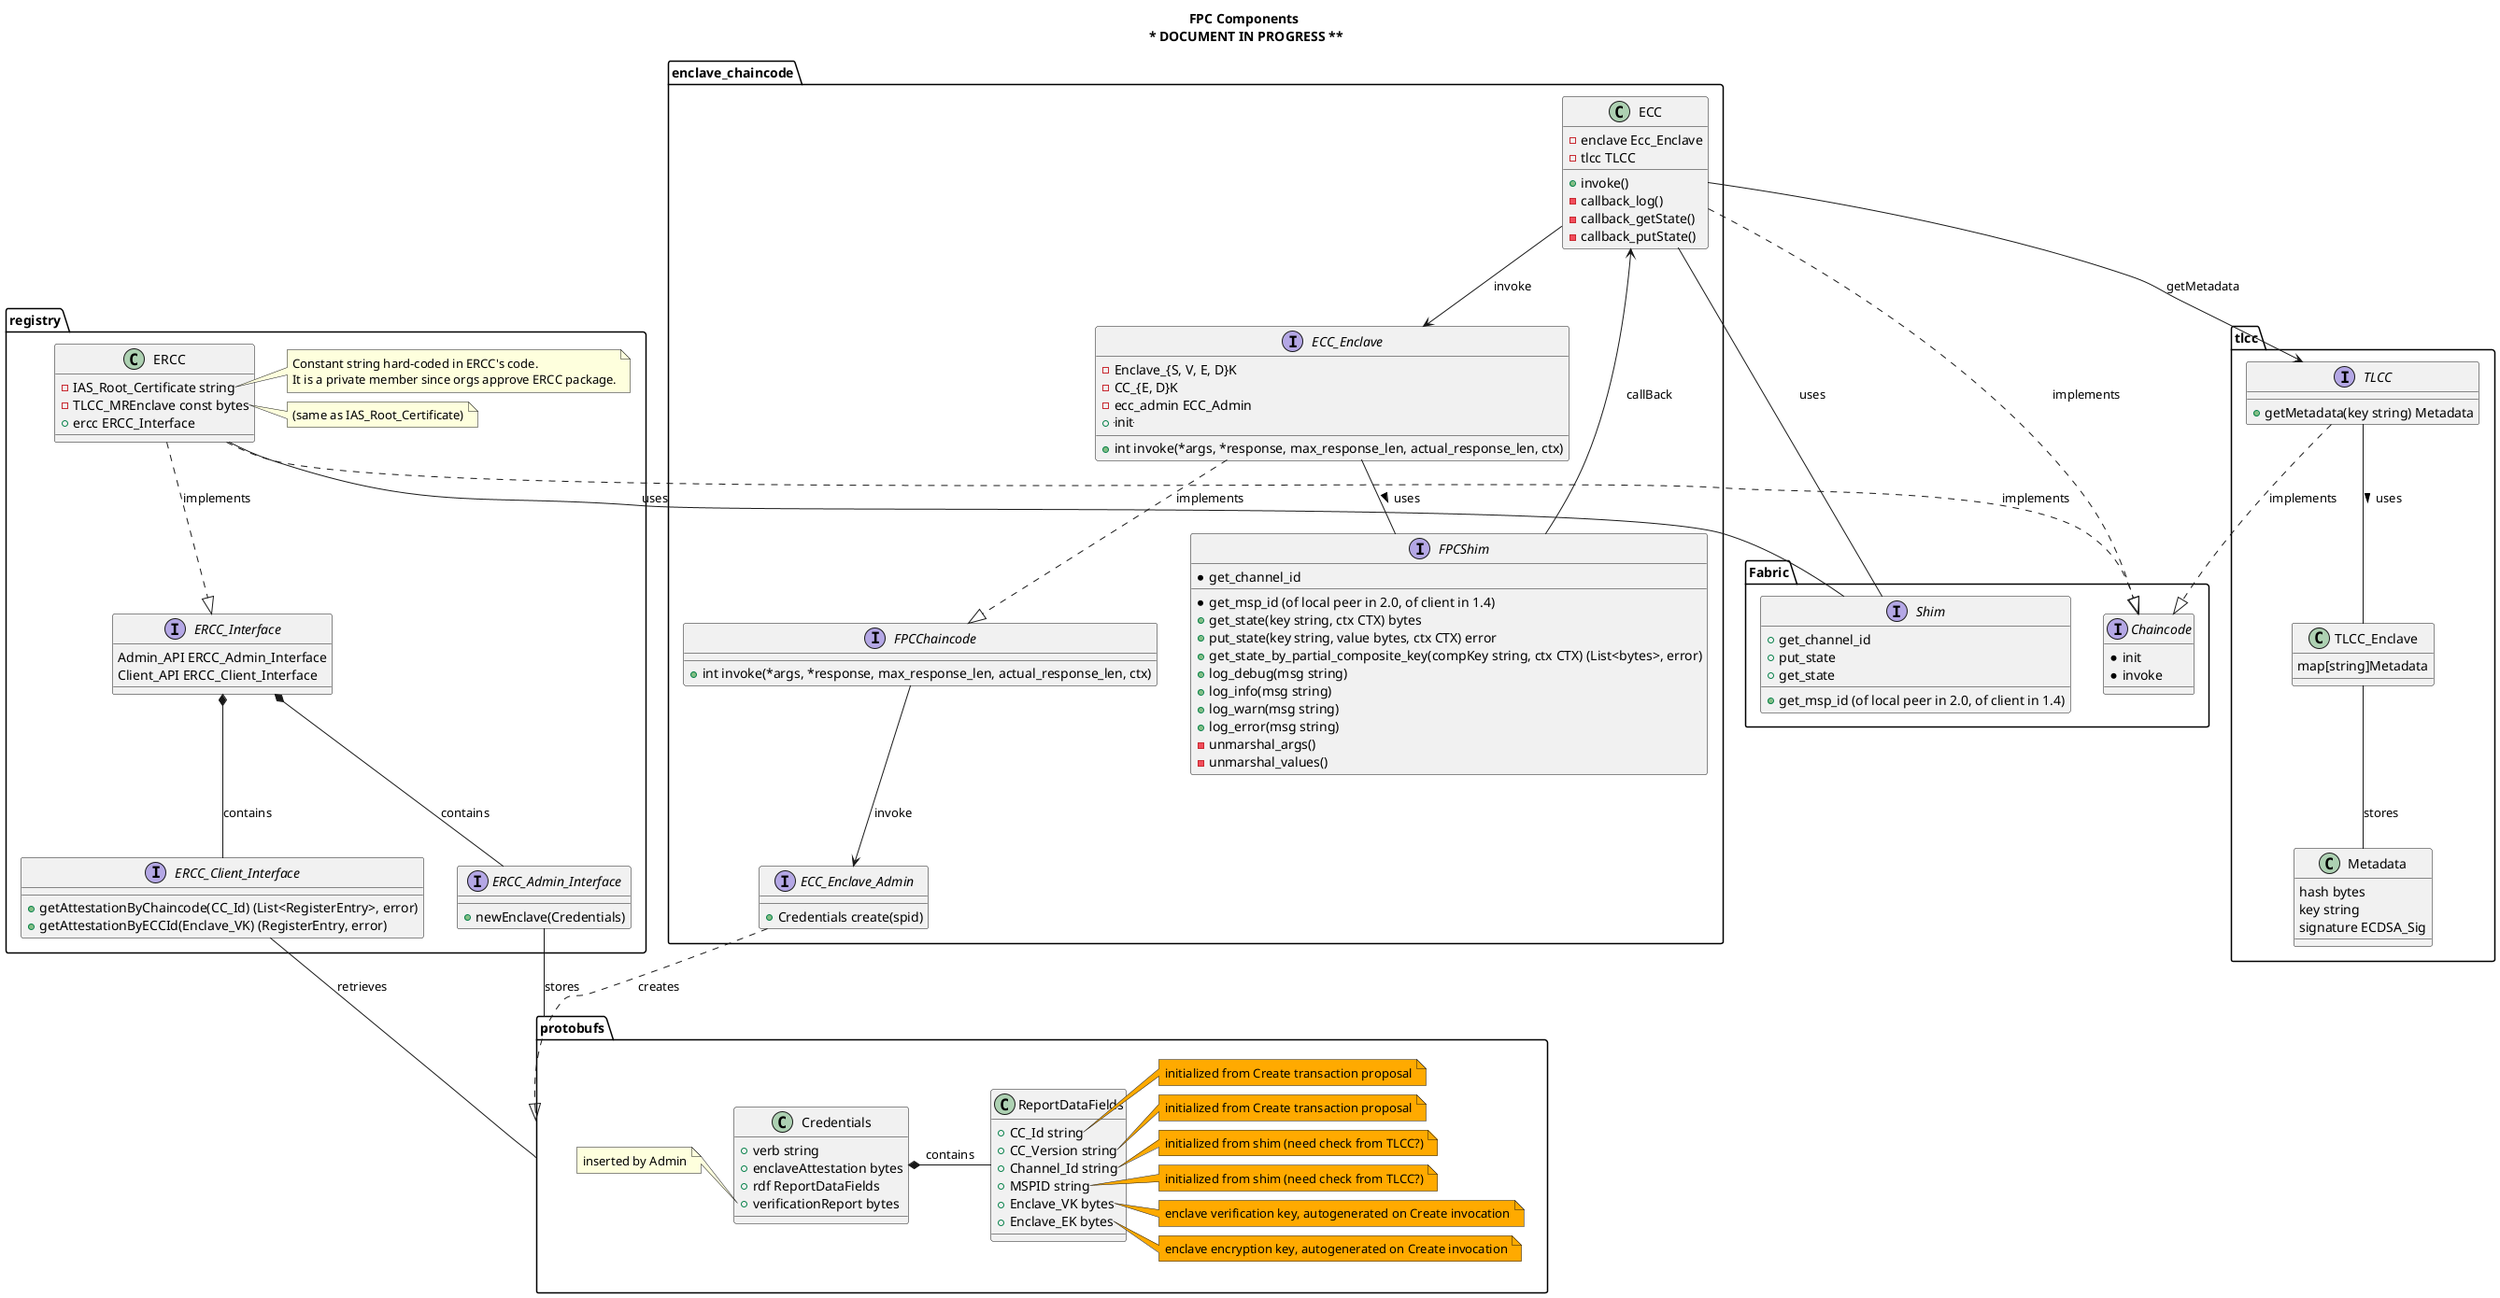 /'
    Copyright 2020 Intel Corporation
    Copyright IBM Corp. All Rights Reserved.

    SPDX-License-Identifier: Apache-2.0
'/

@startuml

title FPC Components\n ***** DOCUMENT IN PROGRESS ******

top to bottom direction

package protobufs {

class ReportDataFields {
    + CC_Id string
    + CC_Version string
    + Channel_Id string
    + MSPID string
    + Enclave_VK bytes
    + Enclave_EK bytes
}

note right of ReportDataFields::CC_Id #FFaa00
    initialized from Create transaction proposal
end note
note right of ReportDataFields::CC_Version #FFaa00
    initialized from Create transaction proposal
end note
note right of ReportDataFields::Channel_Id #FFaa00
    initialized from shim (need check from TLCC?)
end note
note right of ReportDataFields::MSPID #FFaa00
    initialized from shim (need check from TLCC?)
end note
note right of ReportDataFields::Enclave_VK #FFaa00
    enclave verification key, autogenerated on Create invocation
end note
note right of ReportDataFields::Enclave_EK #FFaa00
    enclave encryption key, autogenerated on Create invocation
end note

class Credentials {
    + verb string
    + enclaveAttestation bytes
    + rdf ReportDataFields
    + verificationReport bytes
}

note left of Credentials::verificationReport
    inserted by Admin
end note

} /' package protobufs '/

Credentials *- ReportDataFields: contains

package registry {

class ERCC {
    - IAS_Root_Certificate string
    - TLCC_MREnclave const bytes
    + ercc ERCC_Interface
}

note right of ERCC::IAS_Root_Certificate
    Constant string hard-coded in ERCC's code.
    It is a private member since orgs approve ERCC package.
end note

note right of ERCC::TLCC_MREnclave
    (same as IAS_Root_Certificate)
end note

interface ERCC_Admin_Interface {
    + newEnclave(Credentials)
}

interface ERCC_Client_Interface {
    + getAttestationByChaincode(CC_Id) (List<RegisterEntry>, error)
    + getAttestationByECCId(Enclave_VK) (RegisterEntry, error)
}

interface ERCC_Interface {
    Admin_API ERCC_Admin_Interface
    Client_API ERCC_Client_Interface
}

} /' package registry '/

ERCC_Interface *-- ERCC_Admin_Interface: contains
ERCC_Interface *-- ERCC_Client_Interface: contains

ERCC_Admin_Interface -down- protobufs: stores
ERCC_Client_Interface -down- protobufs: retrieves

package Fabric {

    interface Shim {
        + get_channel_id
        + get_msp_id (of local peer in 2.0, of client in 1.4)
        + put_state
        + get_state
        ' * get_state_by_partial_composite_key
        ' * getLogger
    }

    interface Chaincode {
        * init
        * invoke
    }
}

package enclave_chaincode {

class ECC {
    - enclave Ecc_Enclave
    - tlcc TLCC
    + invoke()
    - callback_log()
    - callback_getState()
    - callback_putState()
}

interface ECC_Enclave_Admin {
    + Credentials create(spid)
}

interface ECC_Enclave {
    - Enclave_{S, V, E, D}K
    - CC_{E, D}K
    - ecc_admin ECC_Admin
    + --init--
    + int invoke(*args, *response, max_response_len, actual_response_len, ctx)
}

interface FPCShim {
    * get_channel_id
    * get_msp_id (of local peer in 2.0, of client in 1.4)
	+ get_state(key string, ctx CTX) bytes
	+ put_state(key string, value bytes, ctx CTX) error
    + get_state_by_partial_composite_key(compKey string, ctx CTX) (List<bytes>, error)
    + log_debug(msg string)
    + log_info(msg string)
    + log_warn(msg string)
    + log_error(msg string)
	- unmarshal_args()
	- unmarshal_values()
}

interface FPCChaincode {
    + int invoke(*args, *response, max_response_len, actual_response_len, ctx)
}

} /' package enclave chaincode '/

package tlcc {

interface TLCC {
    + getMetadata(key string) Metadata
}

class TLCC_Enclave {
    map[string]Metadata
}


class Metadata {
    hash bytes
    key string
    signature ECDSA_Sig
}

TLCC_Enclave -down- Metadata : stores

} /' package tlcc'/

ECC .down.|> Chaincode : implements
TLCC .down.|> Chaincode : implements
ERCC .down.|> Chaincode : implements
ERCC .down.|> ERCC_Interface : implements

ECC_Enclave .down.|> FPCChaincode: implements
FPCChaincode -down-> ECC_Enclave_Admin : invoke

ECC_Enclave_Admin .down.|> protobufs: creates

ECC -down-> ECC_Enclave : invoke
ECC -down- Shim : uses
ECC --> TLCC : getMetadata

ERCC -- Shim : uses

TLCC -down- TLCC_Enclave : uses >

ECC_Enclave -down- FPCShim : uses >

FPCShim -up-> ECC : callBack

@enduml
